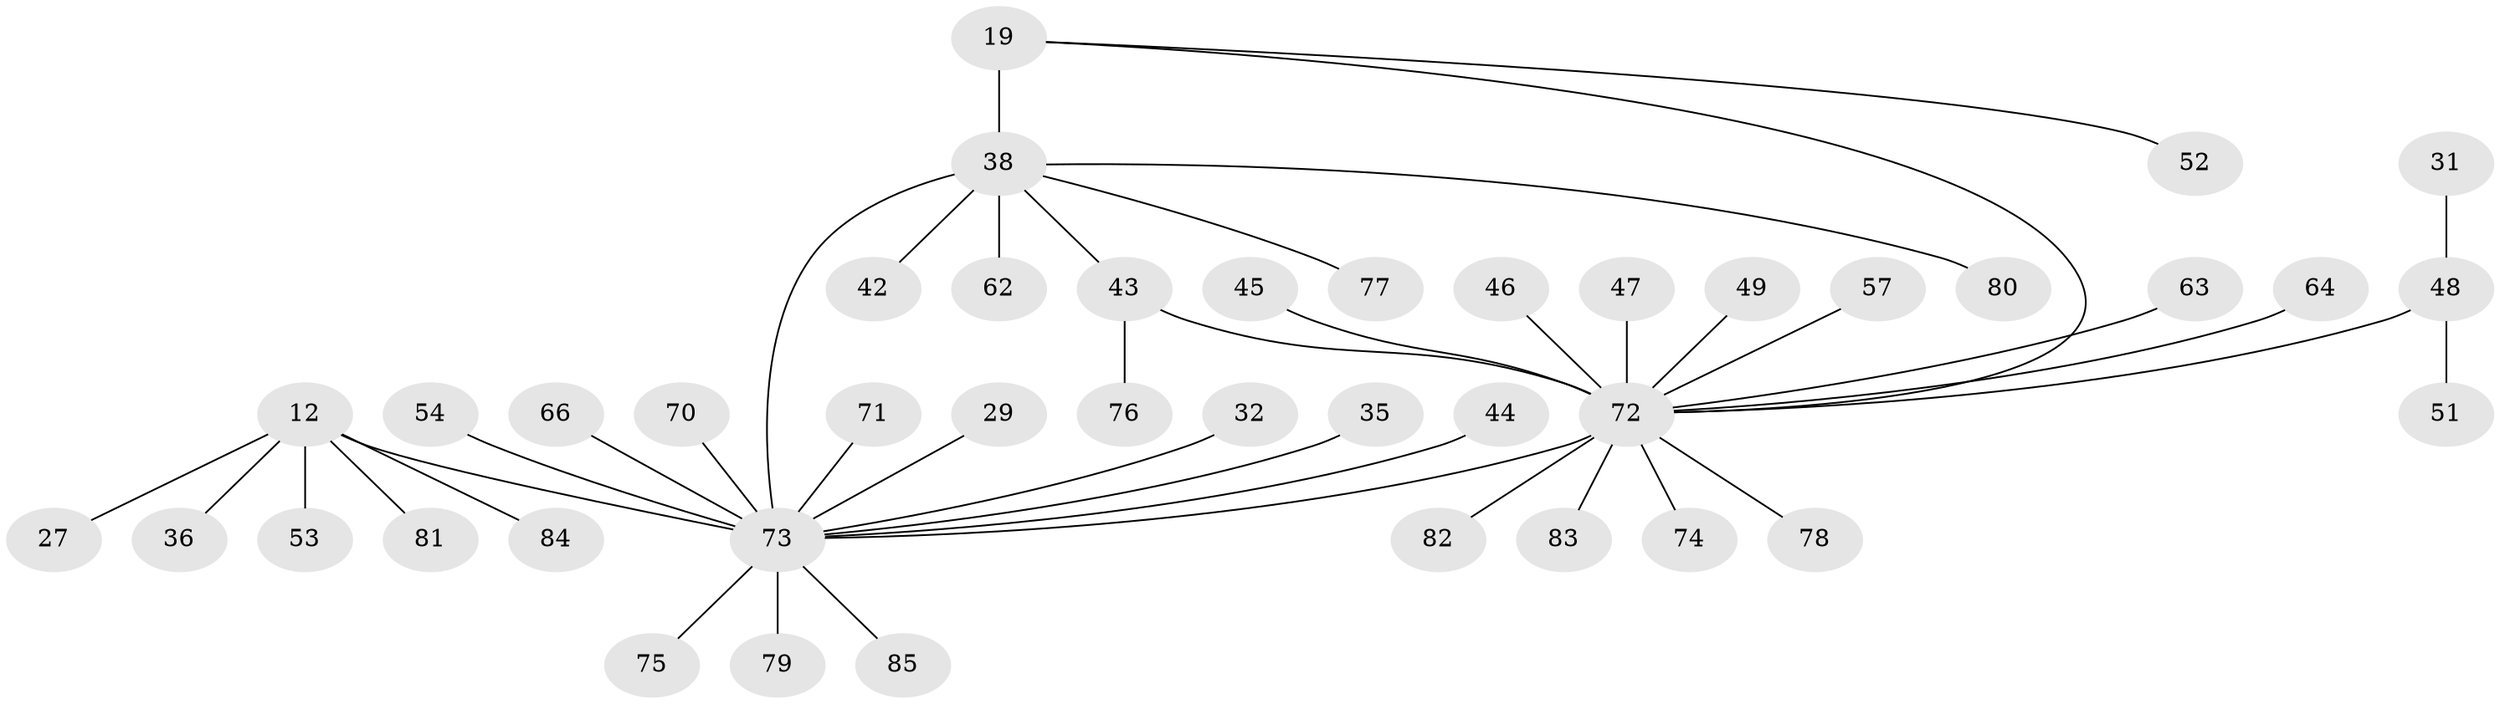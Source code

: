 // original degree distribution, {6: 0.03529411764705882, 4: 0.08235294117647059, 9: 0.011764705882352941, 7: 0.011764705882352941, 10: 0.023529411764705882, 3: 0.011764705882352941, 11: 0.011764705882352941, 5: 0.023529411764705882, 12: 0.011764705882352941, 8: 0.023529411764705882, 15: 0.011764705882352941, 1: 0.6235294117647059, 2: 0.11764705882352941}
// Generated by graph-tools (version 1.1) at 2025/56/03/09/25 04:56:01]
// undirected, 42 vertices, 43 edges
graph export_dot {
graph [start="1"]
  node [color=gray90,style=filled];
  12 [super="+9+7"];
  19 [super="+17"];
  27;
  29;
  31;
  32 [super="+28"];
  35;
  36;
  38 [super="+20+33"];
  42;
  43 [super="+21"];
  44;
  45;
  46;
  47;
  48 [super="+25+14"];
  49;
  51;
  52;
  53;
  54;
  57;
  62;
  63;
  64;
  66 [super="+65"];
  70;
  71;
  72 [super="+16+24+4+23+26+34+37+40"];
  73 [super="+41+8+69"];
  74;
  75;
  76;
  77 [super="+61"];
  78;
  79;
  80;
  81;
  82;
  83;
  84 [super="+59"];
  85;
  12 -- 81;
  12 -- 84;
  12 -- 73 [weight=8];
  12 -- 36;
  12 -- 53;
  12 -- 27;
  19 -- 52;
  19 -- 38 [weight=4];
  19 -- 72;
  29 -- 73;
  31 -- 48;
  32 -- 73;
  35 -- 73;
  38 -- 73 [weight=4];
  38 -- 42;
  38 -- 80;
  38 -- 62;
  38 -- 77;
  38 -- 43;
  43 -- 72 [weight=4];
  43 -- 76;
  44 -- 73;
  45 -- 72;
  46 -- 72;
  47 -- 72;
  48 -- 72 [weight=4];
  48 -- 51;
  49 -- 72;
  54 -- 73;
  57 -- 72;
  63 -- 72;
  64 -- 72;
  66 -- 73;
  70 -- 73;
  71 -- 73;
  72 -- 73 [weight=7];
  72 -- 74;
  72 -- 78;
  72 -- 82;
  72 -- 83;
  73 -- 75;
  73 -- 85;
  73 -- 79;
}
